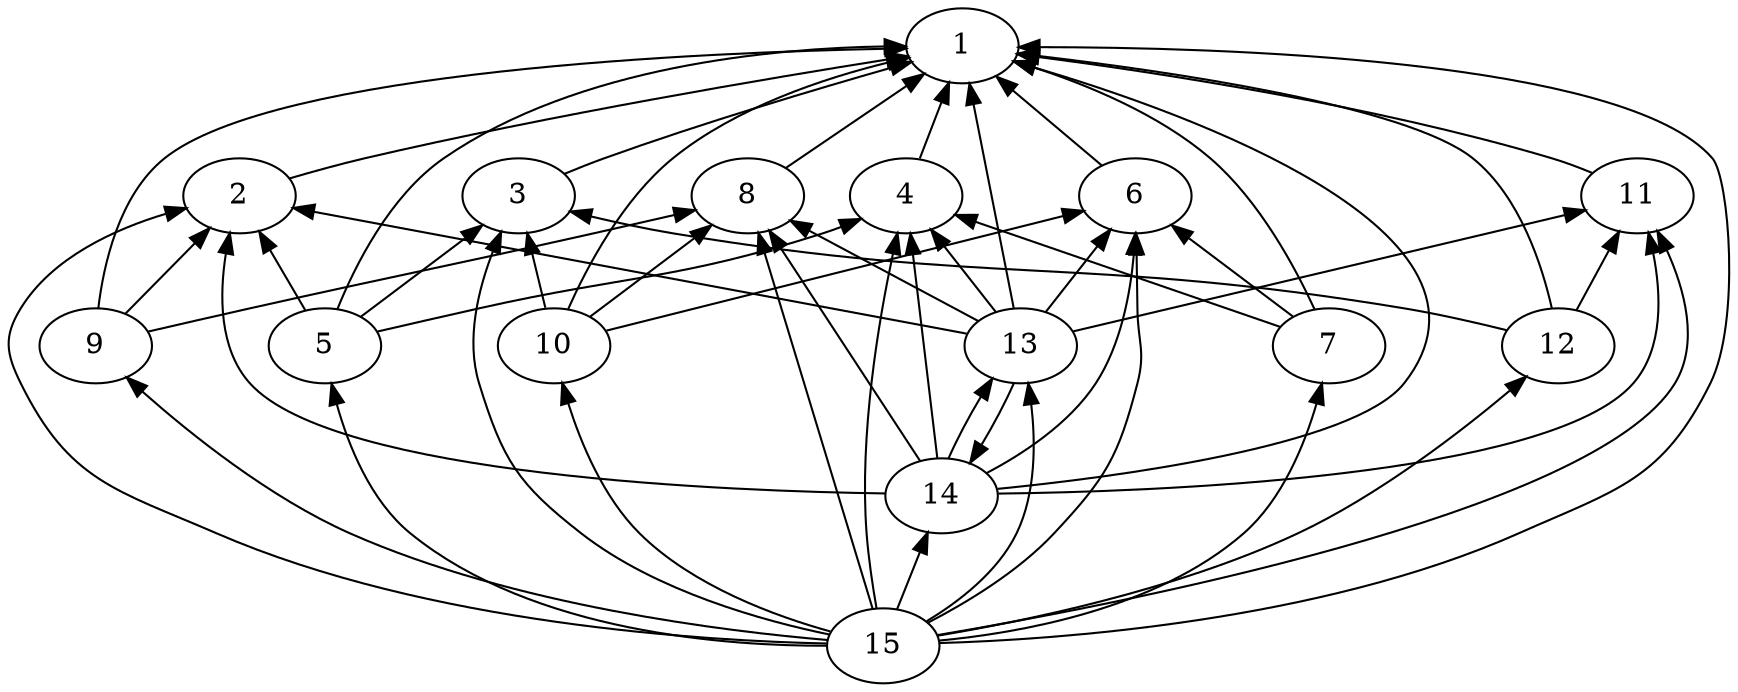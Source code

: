 strict digraph G {
	graph [bb="0,0,826.22,324"];
	node [label="\N"];
	1	 [height=0.5,
		label=1,
		pos="457.96,306",
		width=0.75];
	2	 [height=0.5,
		label=2,
		pos="110.96,234",
		width=0.75];
	1 -> 2	 [dir=back,
		pos="s,431.25,301.94 421.32,300.38 366.5,291.68 260.05,273.68 170.96,252 159.13,249.12 146.17,245.31 135.33,241.94"];
	3	 [height=0.5,
		label=3,
		pos="244.96,234",
		width=0.75];
	1 -> 3	 [dir=back,
		pos="s,432.89,299.06 423.15,296.29 388.13,286.23 332.77,269.56 285.96,252 279.85,249.71 273.34,246.98 267.34,244.35"];
	4	 [height=0.5,
		label=4,
		pos="430.96,234",
		width=0.75];
	1 -> 4	 [dir=back,
		pos="s,451.29,288.2 447.75,278.76 444.34,269.66 440.62,259.76 437.56,251.59"];
	5	 [height=0.5,
		label=5,
		pos="151.96,162",
		width=0.75];
	1 -> 5	 [dir=back,
		pos="s,431.37,302.86 421.09,301.54 360.43,293.63 242.91,275.72 208.96,252 183.19,233.99 166.51,200.21 158.22,179.55"];
	6	 [height=0.5,
		label=6,
		pos="540.96,234",
		width=0.75];
	1 -> 6	 [dir=back,
		pos="s,474.76,291.43 482.35,284.85 495.91,273.08 512.44,258.75 524.48,248.3"];
	7	 [height=0.5,
		label=7,
		pos="633.96,162",
		width=0.75];
	1 -> 7	 [dir=back,
		pos="s,483.1,299.26 492.74,296.18 518.22,287.65 552.49,273.3 576.96,252 600.4,231.6 617.63,199.22 626.7,179.36"];
	8	 [height=0.5,
		label=8,
		pos="354.96,234",
		width=0.75];
	1 -> 8	 [dir=back,
		pos="s,439.07,292.79 430.72,286.95 412.75,274.39 389.67,258.26 373.74,247.12"];
	9	 [height=0.5,
		label=9,
		pos="41.965,162",
		width=0.75];
	1 -> 9	 [dir=back,
		pos="s,430.95,303.79 420.82,302.93 329.9,295.12 101.65,273.57 74.965,252 53.09,234.32 45.715,200.76 43.229,179.99"];
	10	 [height=0.5,
		label=10,
		pos="261.96,162",
		width=0.75];
	1 -> 10	 [dir=back,
		pos="s,431.89,301.04 421.8,298.62 391.68,291.02 349.01,276.72 318.96,252 294.97,232.26 277.92,199.67 269.03,179.6"];
	11	 [height=0.5,
		label=11,
		pos="781.96,234",
		width=0.75];
	1 -> 11	 [dir=back,
		pos="s,484.59,302.95 494.82,301.66 549.46,294.63 654.76,278.77 740.96,252 747.35,250.02 754.07,247.34 760.18,244.65"];
	12	 [height=0.5,
		label=12,
		pos="743.96,162",
		width=0.75];
	1 -> 12	 [dir=back,
		pos="s,484.83,303.12 495.07,301.9 555.44,294.58 671.34,277.58 702.96,252 725.39,233.86 736.04,200.77 740.71,180.16"];
	13	 [height=0.5,
		label=13,
		pos="485.96,162",
		width=0.75];
	1 -> 13	 [dir=back,
		pos="s,461.45,288.05 463.38,278.17 469,249.26 477.63,204.87 482.43,180.17"];
	14	 [height=0.5,
		label=14,
		pos="447.96,90",
		width=0.75];
	1 -> 14	 [dir=back,
		pos="s,483.32,299.18 493.14,296.31 567.01,274.24 726.96,216.52 669.96,144 645.94,113.44 528.57,98.02 474.87,92.472"];
	15	 [height=0.5,
		label=15,
		pos="419.96,18",
		width=0.75];
	1 -> 15	 [dir=back,
		pos="s,484.84,303.97 494.87,303.16 582.43,296.06 797.01,276.33 817.96,252 826.01,242.65 831.51,173.33 816.96,144 793.9,97.482 772.38,\
93.155 724.96,72 675,49.707 511.74,28.734 446.88,21.069"];
	2 -> 5	 [dir=back,
		pos="s,120.68,216.94 125.73,208.07 131.25,198.37 137.38,187.62 142.32,178.94"];
	2 -> 9	 [dir=back,
		pos="s,96.332,218.73 89.318,211.41 78.657,200.29 66.086,187.17 56.577,177.25"];
	2 -> 13	 [dir=back,
		pos="s,137.04,228.99 146.96,227.09 222.02,212.68 393.7,179.71 459.57,167.07"];
	2 -> 14	 [dir=back,
		pos="s,106.02,215.98 104.19,206 101.19,186.24 101.15,160.47 115.96,144 136.42,121.26 345.74,99.575 421.11,92.447"];
	2 -> 15	 [dir=back,
		pos="s,84.95,228.73 75.034,225.88 50.915,218.35 20.913,204.5 5.9649,180 -2.3694,166.34 -1.2261,158.29 5.9649,144 30.095,96.038 53.59,\
93.087 102.96,72 155.46,49.58 326.37,28.521 393.01,20.955"];
	3 -> 5	 [dir=back,
		pos="s,227.03,220.12 218.8,213.74 203.17,201.64 183.72,186.59 169.84,175.84"];
	3 -> 10	 [dir=back,
		pos="s,249.17,216.2 251.52,206.25 253.61,197.39 255.87,187.81 257.75,179.84"];
	3 -> 12	 [dir=back,
		pos="s,270.13,226.97 279.98,224.45 292.23,221.38 306.14,218.21 318.96,216 473.51,189.41 515.42,206.59 669.96,180 686.38,177.17 704.57,\
172.77 718.8,169.03"];
	3 -> 15	 [dir=back,
		pos="s,236.23,216.85 232.37,207.5 225.47,189.4 219.5,164.99 225.96,144 237.36,107.01 244.5,95.881 274.96,72 310.8,43.909 362.75,29.343 \
393.76,22.708"];
	4 -> 5	 [dir=back,
		pos="s,409.28,223.26 399.92,219.28 396.92,218.09 393.91,216.97 390.96,216 319.69,192.47 299.1,196.87 225.96,180 209.73,176.26 191.55,\
171.84 177.27,168.31"];
	4 -> 7	 [dir=back,
		pos="s,455.05,225.46 464.6,222.07 505.59,207.53 573.84,183.33 609.91,170.53"];
	4 -> 13	 [dir=back,
		pos="s,443.45,217.66 449.73,209.43 457.59,199.14 466.51,187.47 473.53,178.27"];
	4 -> 14	 [dir=back,
		pos="s,433.08,216.05 434.3,205.79 437.71,176.87 442.92,132.76 445.82,108.17"];
	4 -> 15	 [dir=back,
		pos="s,426.61,216.07 424.43,206.04 417.65,173.8 408.49,119.19 411.96,72 412.86,59.902 414.86,46.402 416.63,35.926"];
	5 -> 15	 [dir=back,
		pos="s,155.27,143.9 157.79,134.02 163.42,113.88 174,87.606 192.96,72 223.54,46.842 339.8,28.616 393.05,21.407"];
	6 -> 7	 [dir=back,
		pos="s,558.9,220.12 567.13,213.74 582.76,201.64 602.21,186.59 616.09,175.84"];
	6 -> 10	 [dir=back,
		pos="s,515.71,227.48 505.71,224.9 448.64,210.17 337.36,181.46 287.36,168.55"];
	6 -> 13	 [dir=back,
		pos="s,528.48,217.66 522.2,209.43 514.34,199.14 505.42,187.47 498.4,178.27"];
	6 -> 14	 [dir=back,
		pos="s,540.86,215.65 540.16,205.6 538.45,186.82 533.84,162.35 521.96,144 509.35,124.5 487.06,109.68 470.23,100.54"];
	6 -> 15	 [dir=back,
		pos="s,543.88,216.08 545.01,205.95 546.7,187.96 547.22,164.26 541.96,144 532.78,108.56 526.86,98.84 501.96,72 484.69,53.378 459.75,38.14 \
441.91,28.655"];
	7 -> 15	 [dir=back,
		pos="s,630.34,143.81 627.72,134.04 621.89,114.13 611.27,88.155 592.96,72 551.09,35.051 484.11,23.38 446.98,19.696"];
	8 -> 9	 [dir=back,
		pos="s,329.66,227.69 319.79,225.26 307.52,222.26 293.65,218.93 280.96,216 207.83,199.13 189.1,196.87 115.96,180 99.732,176.26 81.552,\
171.84 67.274,168.31"];
	8 -> 10	 [dir=back,
		pos="s,337.03,220.12 328.8,213.74 313.17,201.64 293.72,186.59 279.84,175.84"];
	8 -> 13	 [dir=back,
		pos="s,376.01,222.43 384.88,217.56 409.34,204.11 443.31,185.44 464.97,173.54"];
	8 -> 14	 [dir=back,
		pos="s,365.82,217.2 371.29,208.72 390.25,179.37 420.98,131.78 437.18,106.69"];
	8 -> 15	 [dir=back,
		pos="s,360.28,216.32 363.19,206.67 376.69,161.79 403.2,73.715 414.57,35.92"];
	9 -> 15	 [dir=back,
		pos="s,57.505,147.03 65.085,140.14 88.285,119.44 125.94,89.059 163.96,72 242.5,36.765 345.04,24.105 393.01,19.906"];
	10 -> 15	 [dir=back,
		pos="s,266.15,143.94 269.05,134.1 275.23,114.62 285.92,89.126 302.96,72 328.37,46.468 368.1,31.692 394.08,24.242"];
	11 -> 12	 [dir=back,
		pos="s,772.96,216.94 768.19,207.91 763.2,198.44 757.68,187.98 753.17,179.44"];
	11 -> 13	 [dir=back,
		pos="s,756.47,227.8 746.63,225.4 686.2,210.71 564.43,181.09 511.5,168.21"];
	11 -> 14	 [dir=back,
		pos="s,787.62,216.07 789.83,206.13 793.56,186.44 794.48,160.69 779.96,144 759.89,120.92 550.33,99.452 474.86,92.414"];
	11 -> 15	 [dir=back,
		pos="s,791.99,217.17 796.45,207.94 804.88,188.98 811.74,163.36 799.96,144 761.68,81.054 526.2,35.953 446.39,22.309"];
	12 -> 15	 [dir=back,
		pos="s,727.81,147.39 719.96,140.65 695.95,120.32 657.19,90.206 618.96,72 560.63,44.215 485.63,28.766 446.46,22.07"];
	13 -> 14	 [dir=back,
		pos="s,472.04,146.38 466.8,137.84 461.05,128.04 455.35,116.92 451.48,107.87"];
	13 -> 15	 [dir=back,
		pos="s,489.72,144.1 491.09,133.96 493.13,115.47 493.15,91.212 483.96,72 475,53.245 456.08,38.594 441.12,29.313"];
	14 -> 13	 [dir=back,
		pos="s,461.8,105.48 467.19,114.26 472.85,123.93 478.47,134.87 482.33,143.83"];
	14 -> 15	 [dir=back,
		pos="s,441.19,72.571 437.48,63.037 433.9,53.832 429.99,43.783 426.78,35.518"];
}
